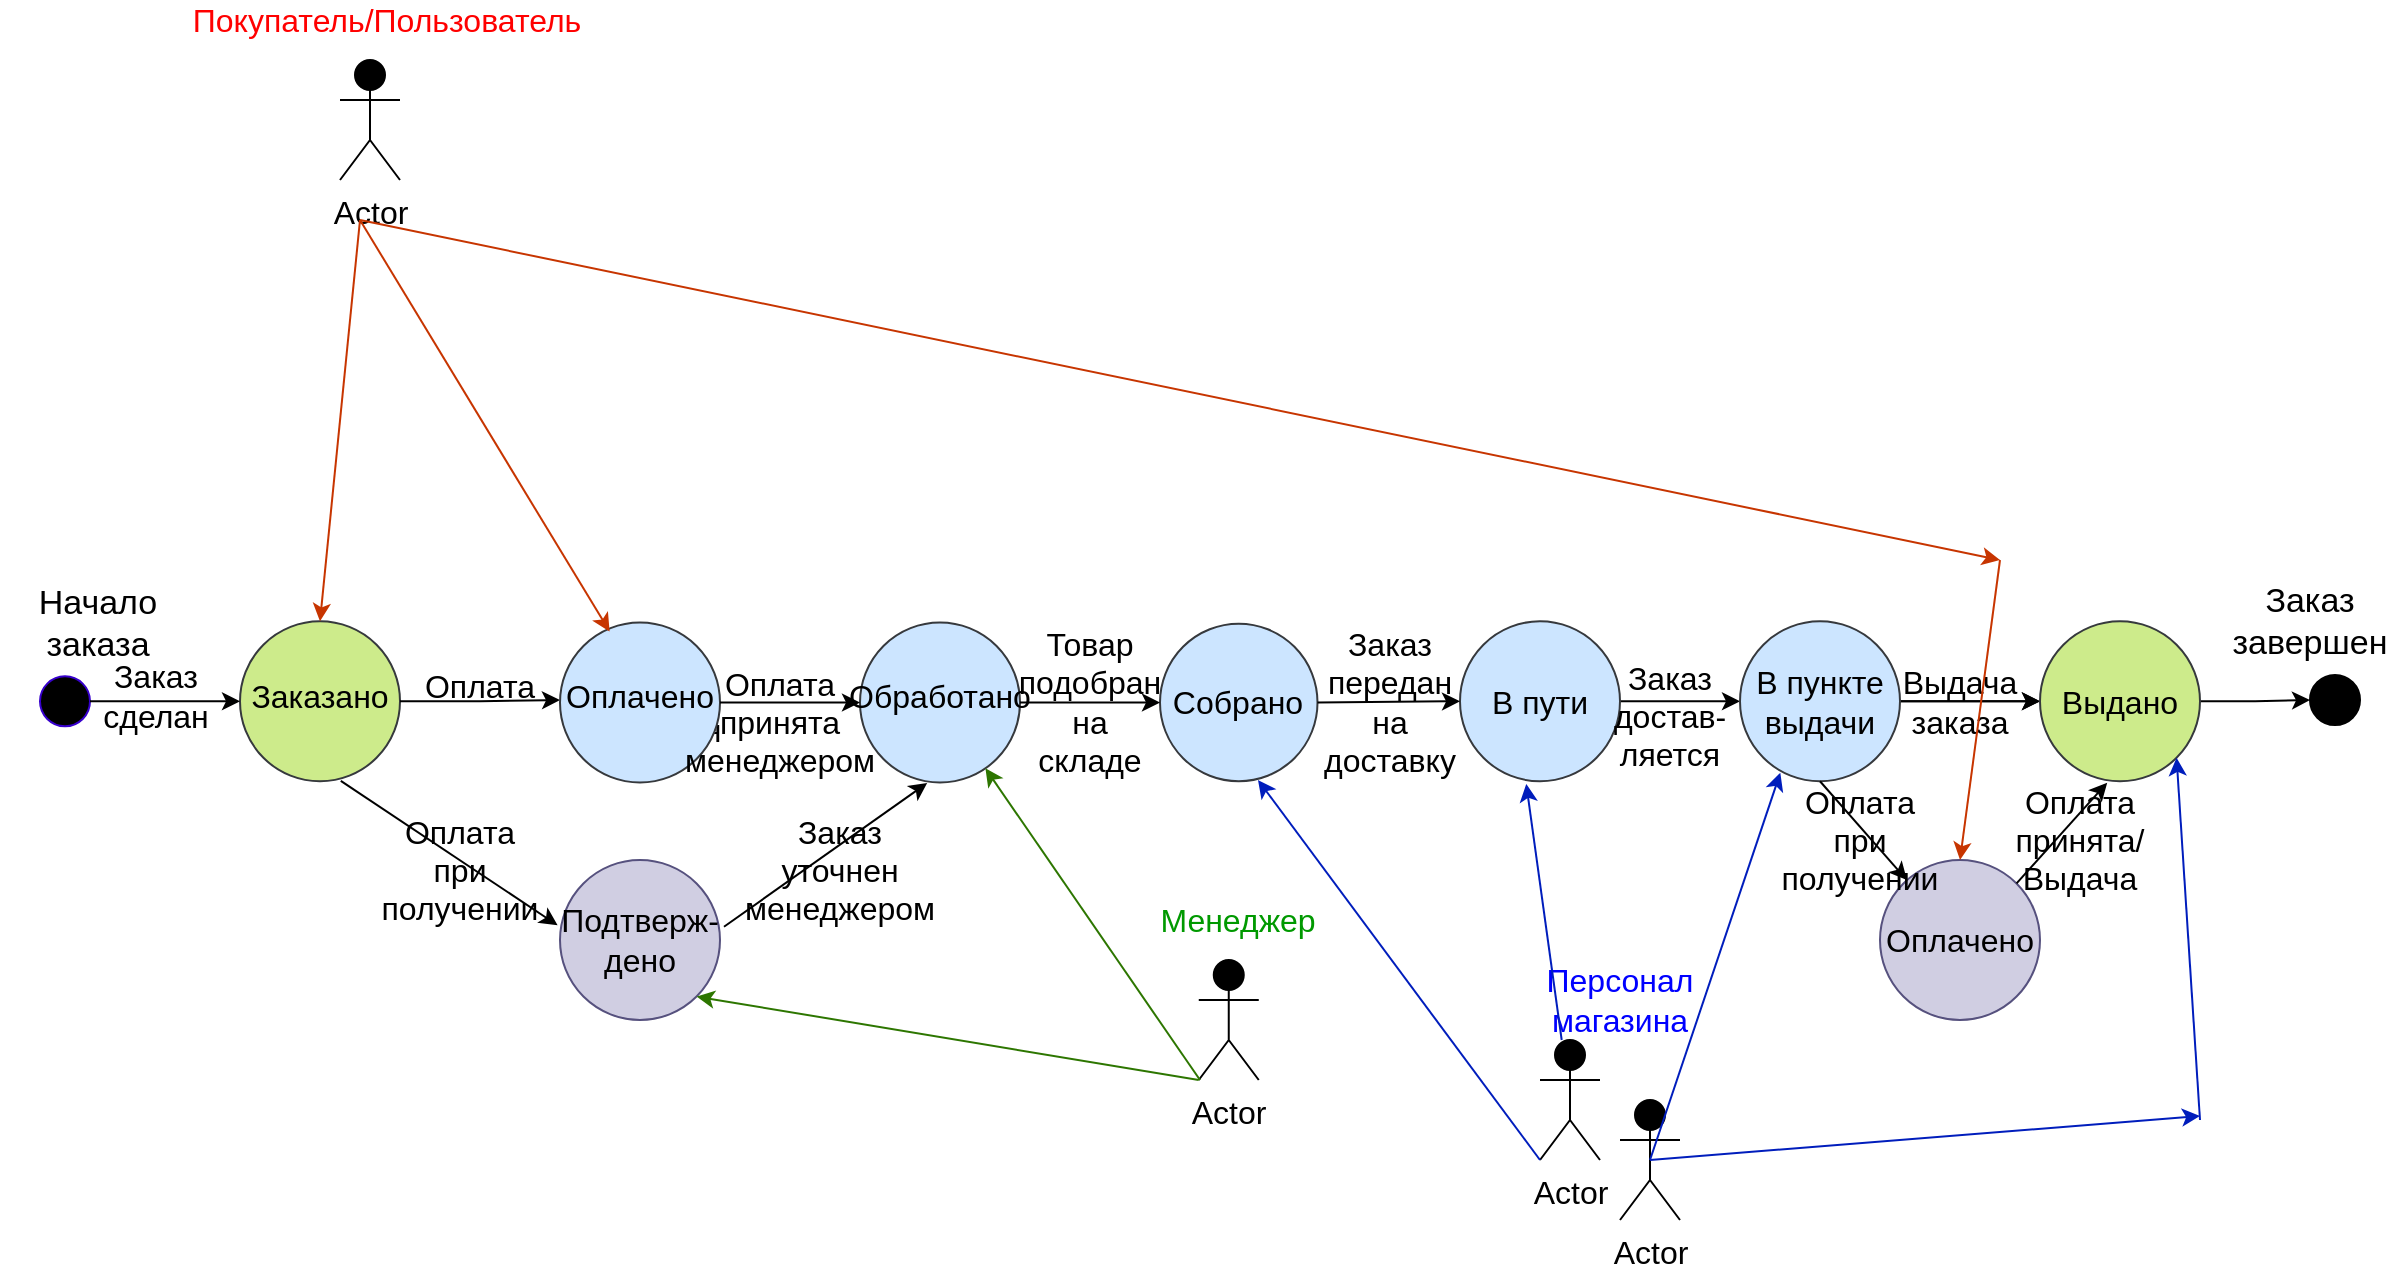 <mxfile version="14.3.0" type="github"><diagram id="O2RgitZodoXBQqgmjiB1" name="Page-1"><mxGraphModel dx="1438" dy="980" grid="1" gridSize="10" guides="1" tooltips="1" connect="1" arrows="1" fold="1" page="0" pageScale="1" pageWidth="827" pageHeight="1169" math="0" shadow="0"><root><mxCell id="0"/><mxCell id="1" parent="0"/><mxCell id="smsaxMIFuci9op5Pi9gz-1" value="" style="ellipse;whiteSpace=wrap;html=1;aspect=fixed;fillColor=#cdeb8b;strokeColor=#36393d;" parent="1" vertex="1"><mxGeometry x="-10" y="240.63" width="80" height="80" as="geometry"/></mxCell><mxCell id="smsaxMIFuci9op5Pi9gz-11" value="Заказано" style="text;html=1;strokeColor=none;fillColor=none;align=center;verticalAlign=middle;whiteSpace=wrap;rounded=0;fontSize=16;" parent="1" vertex="1"><mxGeometry y="262.5" width="60" height="30" as="geometry"/></mxCell><mxCell id="smsaxMIFuci9op5Pi9gz-13" value="" style="ellipse;whiteSpace=wrap;html=1;aspect=fixed;strokeColor=#3700CC;fontColor=#ffffff;fillColor=#000000;" parent="1" vertex="1"><mxGeometry x="-110" y="268.13" width="25" height="25" as="geometry"/></mxCell><mxCell id="smsaxMIFuci9op5Pi9gz-14" value="" style="ellipse;whiteSpace=wrap;html=1;aspect=fixed;fillColor=#000000;" parent="1" vertex="1"><mxGeometry x="1025" y="267.5" width="25" height="25" as="geometry"/></mxCell><mxCell id="smsaxMIFuci9op5Pi9gz-20" value="Начало заказа" style="text;html=1;strokeColor=none;fillColor=none;align=center;verticalAlign=middle;whiteSpace=wrap;rounded=0;fontSize=17;" parent="1" vertex="1"><mxGeometry x="-130" y="241.25" width="97.5" as="geometry"/></mxCell><mxCell id="smsaxMIFuci9op5Pi9gz-31" value="" style="ellipse;whiteSpace=wrap;html=1;aspect=fixed;fillColor=#cce5ff;strokeColor=#36393d;" parent="1" vertex="1"><mxGeometry x="300" y="241.25" width="80" height="80" as="geometry"/></mxCell><mxCell id="smsaxMIFuci9op5Pi9gz-122" value="" style="edgeStyle=orthogonalEdgeStyle;rounded=0;orthogonalLoop=1;jettySize=auto;html=1;strokeColor=#000000;fontSize=16;" parent="1" source="smsaxMIFuci9op5Pi9gz-35" target="smsaxMIFuci9op5Pi9gz-44" edge="1"><mxGeometry relative="1" as="geometry"/></mxCell><mxCell id="smsaxMIFuci9op5Pi9gz-35" value="В пути" style="ellipse;whiteSpace=wrap;html=1;aspect=fixed;fontSize=16;fillColor=#cce5ff;strokeColor=#36393d;" parent="1" vertex="1"><mxGeometry x="600" y="240.63" width="80" height="80" as="geometry"/></mxCell><mxCell id="smsaxMIFuci9op5Pi9gz-123" value="" style="edgeStyle=orthogonalEdgeStyle;rounded=0;orthogonalLoop=1;jettySize=auto;html=1;strokeColor=#000000;fontSize=16;" parent="1" source="smsaxMIFuci9op5Pi9gz-44" target="smsaxMIFuci9op5Pi9gz-45" edge="1"><mxGeometry relative="1" as="geometry"/></mxCell><mxCell id="TW9G82fzg_LwDw1tgt0E-42" value="" style="edgeStyle=orthogonalEdgeStyle;rounded=0;orthogonalLoop=1;jettySize=auto;html=1;strokeColor=#000000;fontSize=16;" parent="1" source="smsaxMIFuci9op5Pi9gz-44" target="smsaxMIFuci9op5Pi9gz-45" edge="1"><mxGeometry relative="1" as="geometry"/></mxCell><mxCell id="smsaxMIFuci9op5Pi9gz-44" value="В пункте выдачи" style="ellipse;whiteSpace=wrap;html=1;aspect=fixed;fontSize=16;fillColor=#cce5ff;strokeColor=#36393d;" parent="1" vertex="1"><mxGeometry x="740" y="240.63" width="80" height="80" as="geometry"/></mxCell><mxCell id="smsaxMIFuci9op5Pi9gz-124" value="" style="edgeStyle=orthogonalEdgeStyle;rounded=0;orthogonalLoop=1;jettySize=auto;html=1;strokeColor=#000000;fontSize=16;" parent="1" source="smsaxMIFuci9op5Pi9gz-45" target="smsaxMIFuci9op5Pi9gz-14" edge="1"><mxGeometry relative="1" as="geometry"><mxPoint x="860" y="281" as="sourcePoint"/></mxGeometry></mxCell><mxCell id="smsaxMIFuci9op5Pi9gz-59" value="" style="edgeStyle=orthogonalEdgeStyle;rounded=0;orthogonalLoop=1;jettySize=auto;html=1;exitX=1;exitY=0.5;exitDx=0;exitDy=0;" parent="1" source="smsaxMIFuci9op5Pi9gz-1" edge="1"><mxGeometry relative="1" as="geometry"><mxPoint x="140" y="280" as="sourcePoint"/><mxPoint x="150" y="280" as="targetPoint"/></mxGeometry></mxCell><mxCell id="smsaxMIFuci9op5Pi9gz-87" value="Заказ завершен" style="text;html=1;strokeColor=none;fillColor=none;align=center;verticalAlign=middle;whiteSpace=wrap;rounded=0;fontSize=17;" parent="1" vertex="1"><mxGeometry x="980" y="226.25" width="90" height="30" as="geometry"/></mxCell><mxCell id="smsaxMIFuci9op5Pi9gz-104" value="" style="ellipse;whiteSpace=wrap;html=1;aspect=fixed;fontSize=16;fillColor=#d0cee2;strokeColor=#56517e;" parent="1" vertex="1"><mxGeometry x="150" y="360" width="80" height="80" as="geometry"/></mxCell><mxCell id="smsaxMIFuci9op5Pi9gz-105" value="Подтверж-&lt;br&gt;дено" style="text;html=1;strokeColor=none;fillColor=none;align=center;verticalAlign=middle;whiteSpace=wrap;rounded=0;fontSize=16;" parent="1" vertex="1"><mxGeometry x="170" y="390" width="40" height="20" as="geometry"/></mxCell><mxCell id="smsaxMIFuci9op5Pi9gz-106" value="&lt;font style=&quot;font-size: 16px;&quot;&gt;Заказ оплачен&lt;/font&gt;" style="text;html=1;strokeColor=none;fillColor=none;align=center;verticalAlign=middle;whiteSpace=wrap;rounded=0;fontSize=16;" parent="1" vertex="1"><mxGeometry x="180" y="280" width="40" height="10" as="geometry"/></mxCell><mxCell id="smsaxMIFuci9op5Pi9gz-107" value="" style="ellipse;whiteSpace=wrap;html=1;aspect=fixed;fontSize=16;fillColor=#cce5ff;strokeColor=#36393d;" parent="1" vertex="1"><mxGeometry x="150" y="241.25" width="80" height="80" as="geometry"/></mxCell><mxCell id="smsaxMIFuci9op5Pi9gz-108" value="Оплачено" style="text;html=1;strokeColor=none;fillColor=none;align=center;verticalAlign=middle;whiteSpace=wrap;rounded=0;fontSize=16;" parent="1" vertex="1"><mxGeometry x="170" y="267.5" width="40" height="20" as="geometry"/></mxCell><mxCell id="smsaxMIFuci9op5Pi9gz-109" value="" style="endArrow=classic;html=1;strokeColor=#000000;fontSize=16;exitX=0.63;exitY=0.998;exitDx=0;exitDy=0;exitPerimeter=0;entryX=-0.015;entryY=0.408;entryDx=0;entryDy=0;entryPerimeter=0;" parent="1" source="smsaxMIFuci9op5Pi9gz-1" target="smsaxMIFuci9op5Pi9gz-104" edge="1"><mxGeometry width="50" height="50" relative="1" as="geometry"><mxPoint x="400" y="280" as="sourcePoint"/><mxPoint x="450" y="230" as="targetPoint"/></mxGeometry></mxCell><mxCell id="smsaxMIFuci9op5Pi9gz-110" value="Обработано" style="text;html=1;strokeColor=none;fillColor=none;align=center;verticalAlign=middle;whiteSpace=wrap;rounded=0;fontSize=16;" parent="1" vertex="1"><mxGeometry x="320" y="267.5" width="40" height="20" as="geometry"/></mxCell><mxCell id="smsaxMIFuci9op5Pi9gz-112" value="" style="ellipse;whiteSpace=wrap;html=1;aspect=fixed;fillColor=#cce5ff;strokeColor=#36393d;" parent="1" vertex="1"><mxGeometry x="450" y="241.88" width="78.75" height="78.75" as="geometry"/></mxCell><mxCell id="smsaxMIFuci9op5Pi9gz-113" value="Собрано" style="text;html=1;strokeColor=none;fillColor=none;align=center;verticalAlign=middle;whiteSpace=wrap;rounded=0;fontSize=16;" parent="1" vertex="1"><mxGeometry x="469.38" y="271.25" width="40" height="20" as="geometry"/></mxCell><mxCell id="smsaxMIFuci9op5Pi9gz-115" value="" style="endArrow=classic;html=1;strokeColor=#000000;fontSize=16;exitX=1.025;exitY=0.417;exitDx=0;exitDy=0;exitPerimeter=0;entryX=0.42;entryY=1.003;entryDx=0;entryDy=0;entryPerimeter=0;" parent="1" source="smsaxMIFuci9op5Pi9gz-104" target="smsaxMIFuci9op5Pi9gz-31" edge="1"><mxGeometry width="50" height="50" relative="1" as="geometry"><mxPoint x="400" y="250" as="sourcePoint"/><mxPoint x="450" y="200" as="targetPoint"/></mxGeometry></mxCell><mxCell id="smsaxMIFuci9op5Pi9gz-117" value="" style="ellipse;whiteSpace=wrap;html=1;aspect=fixed;fontSize=16;fillColor=#d0cee2;strokeColor=#56517e;" parent="1" vertex="1"><mxGeometry x="810" y="360" width="80" height="80" as="geometry"/></mxCell><mxCell id="smsaxMIFuci9op5Pi9gz-118" value="" style="endArrow=classic;html=1;strokeColor=#000000;fontSize=16;exitX=0.5;exitY=1;exitDx=0;exitDy=0;" parent="1" source="smsaxMIFuci9op5Pi9gz-44" target="smsaxMIFuci9op5Pi9gz-117" edge="1"><mxGeometry width="50" height="50" relative="1" as="geometry"><mxPoint x="400" y="250" as="sourcePoint"/><mxPoint x="824" y="363" as="targetPoint"/></mxGeometry></mxCell><mxCell id="smsaxMIFuci9op5Pi9gz-119" value="" style="endArrow=classic;html=1;strokeColor=#000000;fontSize=16;entryX=0.42;entryY=1.009;entryDx=0;entryDy=0;entryPerimeter=0;exitX=1;exitY=0;exitDx=0;exitDy=0;" parent="1" source="smsaxMIFuci9op5Pi9gz-117" target="smsaxMIFuci9op5Pi9gz-45" edge="1"><mxGeometry width="50" height="50" relative="1" as="geometry"><mxPoint x="820" y="370" as="sourcePoint"/><mxPoint x="450" y="200" as="targetPoint"/></mxGeometry></mxCell><mxCell id="smsaxMIFuci9op5Pi9gz-120" value="Оплачено" style="text;html=1;strokeColor=none;fillColor=none;align=center;verticalAlign=middle;whiteSpace=wrap;rounded=0;fontSize=16;" parent="1" vertex="1"><mxGeometry x="830" y="390" width="40" height="20" as="geometry"/></mxCell><mxCell id="TW9G82fzg_LwDw1tgt0E-3" value="Заказ сделан" style="text;html=1;strokeColor=none;fillColor=none;align=center;verticalAlign=middle;whiteSpace=wrap;rounded=0;fontSize=16;" parent="1" vertex="1"><mxGeometry x="-72.5" y="268.13" width="40" height="20" as="geometry"/></mxCell><mxCell id="TW9G82fzg_LwDw1tgt0E-5" value="Оплата" style="text;html=1;strokeColor=none;fillColor=none;align=center;verticalAlign=middle;whiteSpace=wrap;rounded=0;fontSize=16;" parent="1" vertex="1"><mxGeometry x="90" y="262.5" width="40" height="20" as="geometry"/></mxCell><mxCell id="TW9G82fzg_LwDw1tgt0E-12" value="Оплата при получении" style="text;html=1;strokeColor=none;fillColor=none;align=center;verticalAlign=middle;whiteSpace=wrap;rounded=0;fontSize=16;" parent="1" vertex="1"><mxGeometry x="80" y="355" width="40" height="20" as="geometry"/></mxCell><mxCell id="TW9G82fzg_LwDw1tgt0E-13" value="" style="endArrow=classic;html=1;strokeColor=#000000;fontSize=16;exitX=1;exitY=0.5;exitDx=0;exitDy=0;entryX=0;entryY=0.5;entryDx=0;entryDy=0;" parent="1" source="smsaxMIFuci9op5Pi9gz-13" target="smsaxMIFuci9op5Pi9gz-1" edge="1"><mxGeometry width="50" height="50" relative="1" as="geometry"><mxPoint x="270" y="440" as="sourcePoint"/><mxPoint x="320" y="390" as="targetPoint"/></mxGeometry></mxCell><mxCell id="TW9G82fzg_LwDw1tgt0E-15" value="" style="endArrow=classic;html=1;strokeColor=#000000;fontSize=16;exitX=1;exitY=0.5;exitDx=0;exitDy=0;entryX=0;entryY=0.5;entryDx=0;entryDy=0;" parent="1" source="smsaxMIFuci9op5Pi9gz-107" target="smsaxMIFuci9op5Pi9gz-31" edge="1"><mxGeometry width="50" height="50" relative="1" as="geometry"><mxPoint x="390" y="440" as="sourcePoint"/><mxPoint x="440" y="390" as="targetPoint"/></mxGeometry></mxCell><mxCell id="TW9G82fzg_LwDw1tgt0E-16" value="Оплата принята менеджером" style="text;html=1;strokeColor=none;fillColor=none;align=center;verticalAlign=middle;whiteSpace=wrap;rounded=0;fontSize=16;" parent="1" vertex="1"><mxGeometry x="240" y="280" width="40" height="22.5" as="geometry"/></mxCell><mxCell id="TW9G82fzg_LwDw1tgt0E-18" value="Заказ уточнен менеджером" style="text;html=1;strokeColor=none;fillColor=none;align=center;verticalAlign=middle;whiteSpace=wrap;rounded=0;fontSize=16;" parent="1" vertex="1"><mxGeometry x="270" y="350" width="40" height="30" as="geometry"/></mxCell><mxCell id="TW9G82fzg_LwDw1tgt0E-19" value="" style="endArrow=classic;html=1;strokeColor=#000000;fontSize=16;exitX=1;exitY=0.5;exitDx=0;exitDy=0;entryX=0;entryY=0.5;entryDx=0;entryDy=0;" parent="1" source="smsaxMIFuci9op5Pi9gz-31" target="smsaxMIFuci9op5Pi9gz-112" edge="1"><mxGeometry width="50" height="50" relative="1" as="geometry"><mxPoint x="390" y="460" as="sourcePoint"/><mxPoint x="440" y="410" as="targetPoint"/></mxGeometry></mxCell><mxCell id="TW9G82fzg_LwDw1tgt0E-20" value="Товар подобран на складе" style="text;html=1;strokeColor=none;fillColor=none;align=center;verticalAlign=middle;whiteSpace=wrap;rounded=0;fontSize=16;" parent="1" vertex="1"><mxGeometry x="390" y="270" width="50" height="22.5" as="geometry"/></mxCell><mxCell id="smsaxMIFuci9op5Pi9gz-45" value="Выдано" style="ellipse;whiteSpace=wrap;html=1;aspect=fixed;fontSize=16;fillColor=#cdeb8b;strokeColor=#36393d;" parent="1" vertex="1"><mxGeometry x="890" y="240.63" width="80" height="80" as="geometry"/></mxCell><mxCell id="TW9G82fzg_LwDw1tgt0E-22" value="" style="endArrow=classic;html=1;strokeColor=#000000;fontSize=16;exitX=1;exitY=0.5;exitDx=0;exitDy=0;entryX=0;entryY=0.5;entryDx=0;entryDy=0;" parent="1" source="smsaxMIFuci9op5Pi9gz-112" target="smsaxMIFuci9op5Pi9gz-35" edge="1"><mxGeometry width="50" height="50" relative="1" as="geometry"><mxPoint x="530" y="450" as="sourcePoint"/><mxPoint x="580" y="400" as="targetPoint"/></mxGeometry></mxCell><mxCell id="TW9G82fzg_LwDw1tgt0E-23" value="Заказ передан на доставку" style="text;html=1;strokeColor=none;fillColor=none;align=center;verticalAlign=middle;whiteSpace=wrap;rounded=0;fontSize=16;" parent="1" vertex="1"><mxGeometry x="540" y="270.94" width="50" height="19.38" as="geometry"/></mxCell><mxCell id="TW9G82fzg_LwDw1tgt0E-34" value="Заказ достав-ляется" style="text;html=1;strokeColor=none;fillColor=none;align=center;verticalAlign=middle;whiteSpace=wrap;rounded=0;fontSize=16;" parent="1" vertex="1"><mxGeometry x="680" y="274.37" width="50" height="28.13" as="geometry"/></mxCell><mxCell id="TW9G82fzg_LwDw1tgt0E-39" value="Оплата при получении" style="text;html=1;strokeColor=none;fillColor=none;align=center;verticalAlign=middle;whiteSpace=wrap;rounded=0;fontSize=16;" parent="1" vertex="1"><mxGeometry x="780" y="340" width="40" height="20" as="geometry"/></mxCell><mxCell id="TW9G82fzg_LwDw1tgt0E-40" value="Оплата принята/Выдача" style="text;html=1;strokeColor=none;fillColor=none;align=center;verticalAlign=middle;whiteSpace=wrap;rounded=0;fontSize=16;" parent="1" vertex="1"><mxGeometry x="890" y="340" width="40" height="20" as="geometry"/></mxCell><mxCell id="TW9G82fzg_LwDw1tgt0E-48" value="Выдача заказа" style="text;html=1;strokeColor=none;fillColor=none;align=center;verticalAlign=middle;whiteSpace=wrap;rounded=0;fontSize=16;" parent="1" vertex="1"><mxGeometry x="830" y="270.94" width="40" height="20" as="geometry"/></mxCell><mxCell id="TW9G82fzg_LwDw1tgt0E-52" value="Actor" style="shape=umlActor;verticalLabelPosition=bottom;verticalAlign=top;html=1;outlineConnect=0;strokeColor=#000000;fillColor=#000000;fontSize=16;" parent="1" vertex="1"><mxGeometry x="40" y="-40" width="30" height="60" as="geometry"/></mxCell><mxCell id="TW9G82fzg_LwDw1tgt0E-53" value="Покупатель/Пользователь" style="text;html=1;align=center;verticalAlign=middle;resizable=0;points=[];autosize=1;fontSize=16;fontColor=#FF0000;" parent="1" vertex="1"><mxGeometry x="-32.5" y="-70" width="190" height="20" as="geometry"/></mxCell><mxCell id="TW9G82fzg_LwDw1tgt0E-54" value="" style="endArrow=classic;html=1;strokeColor=#C73500;fontSize=16;entryX=0.5;entryY=0;entryDx=0;entryDy=0;fillColor=#fa6800;" parent="1" target="smsaxMIFuci9op5Pi9gz-1" edge="1"><mxGeometry width="50" height="50" relative="1" as="geometry"><mxPoint x="50" y="40" as="sourcePoint"/><mxPoint x="500" y="100" as="targetPoint"/></mxGeometry></mxCell><mxCell id="TW9G82fzg_LwDw1tgt0E-55" value="" style="endArrow=classic;html=1;strokeColor=#C73500;fontSize=16;entryX=0.31;entryY=0.056;entryDx=0;entryDy=0;entryPerimeter=0;fillColor=#fa6800;" parent="1" target="smsaxMIFuci9op5Pi9gz-107" edge="1"><mxGeometry width="50" height="50" relative="1" as="geometry"><mxPoint x="50" y="40" as="sourcePoint"/><mxPoint x="500" y="100" as="targetPoint"/></mxGeometry></mxCell><mxCell id="TW9G82fzg_LwDw1tgt0E-56" value="" style="endArrow=classic;html=1;strokeColor=#C73500;fontSize=16;fillColor=#fa6800;" parent="1" edge="1"><mxGeometry width="50" height="50" relative="1" as="geometry"><mxPoint x="50" y="40" as="sourcePoint"/><mxPoint x="870" y="210" as="targetPoint"/></mxGeometry></mxCell><mxCell id="TW9G82fzg_LwDw1tgt0E-57" value="" style="endArrow=classic;html=1;strokeColor=#C73500;fontSize=16;entryX=0.5;entryY=0;entryDx=0;entryDy=0;fillColor=#fa6800;" parent="1" target="smsaxMIFuci9op5Pi9gz-117" edge="1"><mxGeometry width="50" height="50" relative="1" as="geometry"><mxPoint x="870" y="210" as="sourcePoint"/><mxPoint x="500" y="100" as="targetPoint"/></mxGeometry></mxCell><mxCell id="TW9G82fzg_LwDw1tgt0E-58" value="Actor" style="shape=umlActor;verticalLabelPosition=bottom;verticalAlign=top;html=1;outlineConnect=0;strokeColor=#000000;fillColor=#000000;fontSize=16;" parent="1" vertex="1"><mxGeometry x="469.38" y="410" width="30" height="60" as="geometry"/></mxCell><mxCell id="TW9G82fzg_LwDw1tgt0E-60" value="Менеджер" style="text;html=1;strokeColor=none;fillColor=none;align=center;verticalAlign=middle;whiteSpace=wrap;rounded=0;fontSize=16;fontColor=#009900;" parent="1" vertex="1"><mxGeometry x="469.38" y="380" width="40" height="20" as="geometry"/></mxCell><mxCell id="TW9G82fzg_LwDw1tgt0E-63" value="" style="endArrow=classic;html=1;strokeColor=#2D7600;fontSize=16;entryX=1;entryY=1;entryDx=0;entryDy=0;exitX=0;exitY=1;exitDx=0;exitDy=0;exitPerimeter=0;fillColor=#60a917;" parent="1" source="TW9G82fzg_LwDw1tgt0E-58" target="smsaxMIFuci9op5Pi9gz-104" edge="1"><mxGeometry width="50" height="50" relative="1" as="geometry"><mxPoint x="460" y="470" as="sourcePoint"/><mxPoint x="500" y="240" as="targetPoint"/></mxGeometry></mxCell><mxCell id="TW9G82fzg_LwDw1tgt0E-66" value="" style="endArrow=classic;html=1;strokeColor=#2D7600;fontSize=16;fillColor=#60a917;" parent="1" target="smsaxMIFuci9op5Pi9gz-31" edge="1"><mxGeometry width="50" height="50" relative="1" as="geometry"><mxPoint x="470" y="470" as="sourcePoint"/><mxPoint x="360" y="330" as="targetPoint"/><Array as="points"/></mxGeometry></mxCell><mxCell id="TW9G82fzg_LwDw1tgt0E-69" value="Actor" style="shape=umlActor;verticalLabelPosition=bottom;verticalAlign=top;html=1;outlineConnect=0;strokeColor=#000000;fillColor=#000000;fontSize=16;" parent="1" vertex="1"><mxGeometry x="640" y="450" width="30" height="60" as="geometry"/></mxCell><mxCell id="TW9G82fzg_LwDw1tgt0E-70" value="Actor" style="shape=umlActor;verticalLabelPosition=bottom;verticalAlign=top;html=1;outlineConnect=0;strokeColor=#000000;fillColor=#000000;fontSize=16;" parent="1" vertex="1"><mxGeometry x="680" y="480" width="30" height="60" as="geometry"/></mxCell><mxCell id="TW9G82fzg_LwDw1tgt0E-71" value="Персонал магазина" style="text;html=1;strokeColor=none;fillColor=none;align=center;verticalAlign=middle;whiteSpace=wrap;rounded=0;fontSize=16;fontColor=#0000FF;" parent="1" vertex="1"><mxGeometry x="660" y="420" width="40" height="20" as="geometry"/></mxCell><mxCell id="TW9G82fzg_LwDw1tgt0E-72" value="" style="endArrow=classic;html=1;strokeColor=#001DBC;fontSize=16;exitX=0;exitY=1;exitDx=0;exitDy=0;exitPerimeter=0;fillColor=#0050ef;" parent="1" source="TW9G82fzg_LwDw1tgt0E-69" edge="1"><mxGeometry width="50" height="50" relative="1" as="geometry"><mxPoint x="450" y="280" as="sourcePoint"/><mxPoint x="499" y="320" as="targetPoint"/></mxGeometry></mxCell><mxCell id="TW9G82fzg_LwDw1tgt0E-75" value="" style="endArrow=classic;html=1;strokeColor=#001DBC;fontSize=16;entryX=0.414;entryY=1.017;entryDx=0;entryDy=0;entryPerimeter=0;fillColor=#0050ef;" parent="1" source="TW9G82fzg_LwDw1tgt0E-69" target="smsaxMIFuci9op5Pi9gz-35" edge="1"><mxGeometry width="50" height="50" relative="1" as="geometry"><mxPoint x="450" y="280" as="sourcePoint"/><mxPoint x="500" y="230" as="targetPoint"/></mxGeometry></mxCell><mxCell id="TW9G82fzg_LwDw1tgt0E-77" value="" style="endArrow=classic;html=1;strokeColor=#001DBC;fontSize=16;exitX=0.5;exitY=0.5;exitDx=0;exitDy=0;exitPerimeter=0;entryX=0.252;entryY=0.947;entryDx=0;entryDy=0;entryPerimeter=0;fillColor=#0050ef;" parent="1" source="TW9G82fzg_LwDw1tgt0E-70" target="smsaxMIFuci9op5Pi9gz-44" edge="1"><mxGeometry width="50" height="50" relative="1" as="geometry"><mxPoint x="450" y="280" as="sourcePoint"/><mxPoint x="500" y="230" as="targetPoint"/></mxGeometry></mxCell><mxCell id="TW9G82fzg_LwDw1tgt0E-78" value="" style="endArrow=classic;html=1;strokeColor=#001DBC;fontSize=16;exitX=0.5;exitY=0.5;exitDx=0;exitDy=0;exitPerimeter=0;fillColor=#0050ef;" parent="1" source="TW9G82fzg_LwDw1tgt0E-70" edge="1"><mxGeometry width="50" height="50" relative="1" as="geometry"><mxPoint x="450" y="280" as="sourcePoint"/><mxPoint x="970" y="488" as="targetPoint"/></mxGeometry></mxCell><mxCell id="TW9G82fzg_LwDw1tgt0E-79" value="" style="endArrow=classic;html=1;strokeColor=#001DBC;fontSize=16;entryX=1;entryY=1;entryDx=0;entryDy=0;fillColor=#0050ef;" parent="1" target="smsaxMIFuci9op5Pi9gz-45" edge="1"><mxGeometry width="50" height="50" relative="1" as="geometry"><mxPoint x="970" y="490" as="sourcePoint"/><mxPoint x="500" y="230" as="targetPoint"/></mxGeometry></mxCell></root></mxGraphModel></diagram></mxfile>